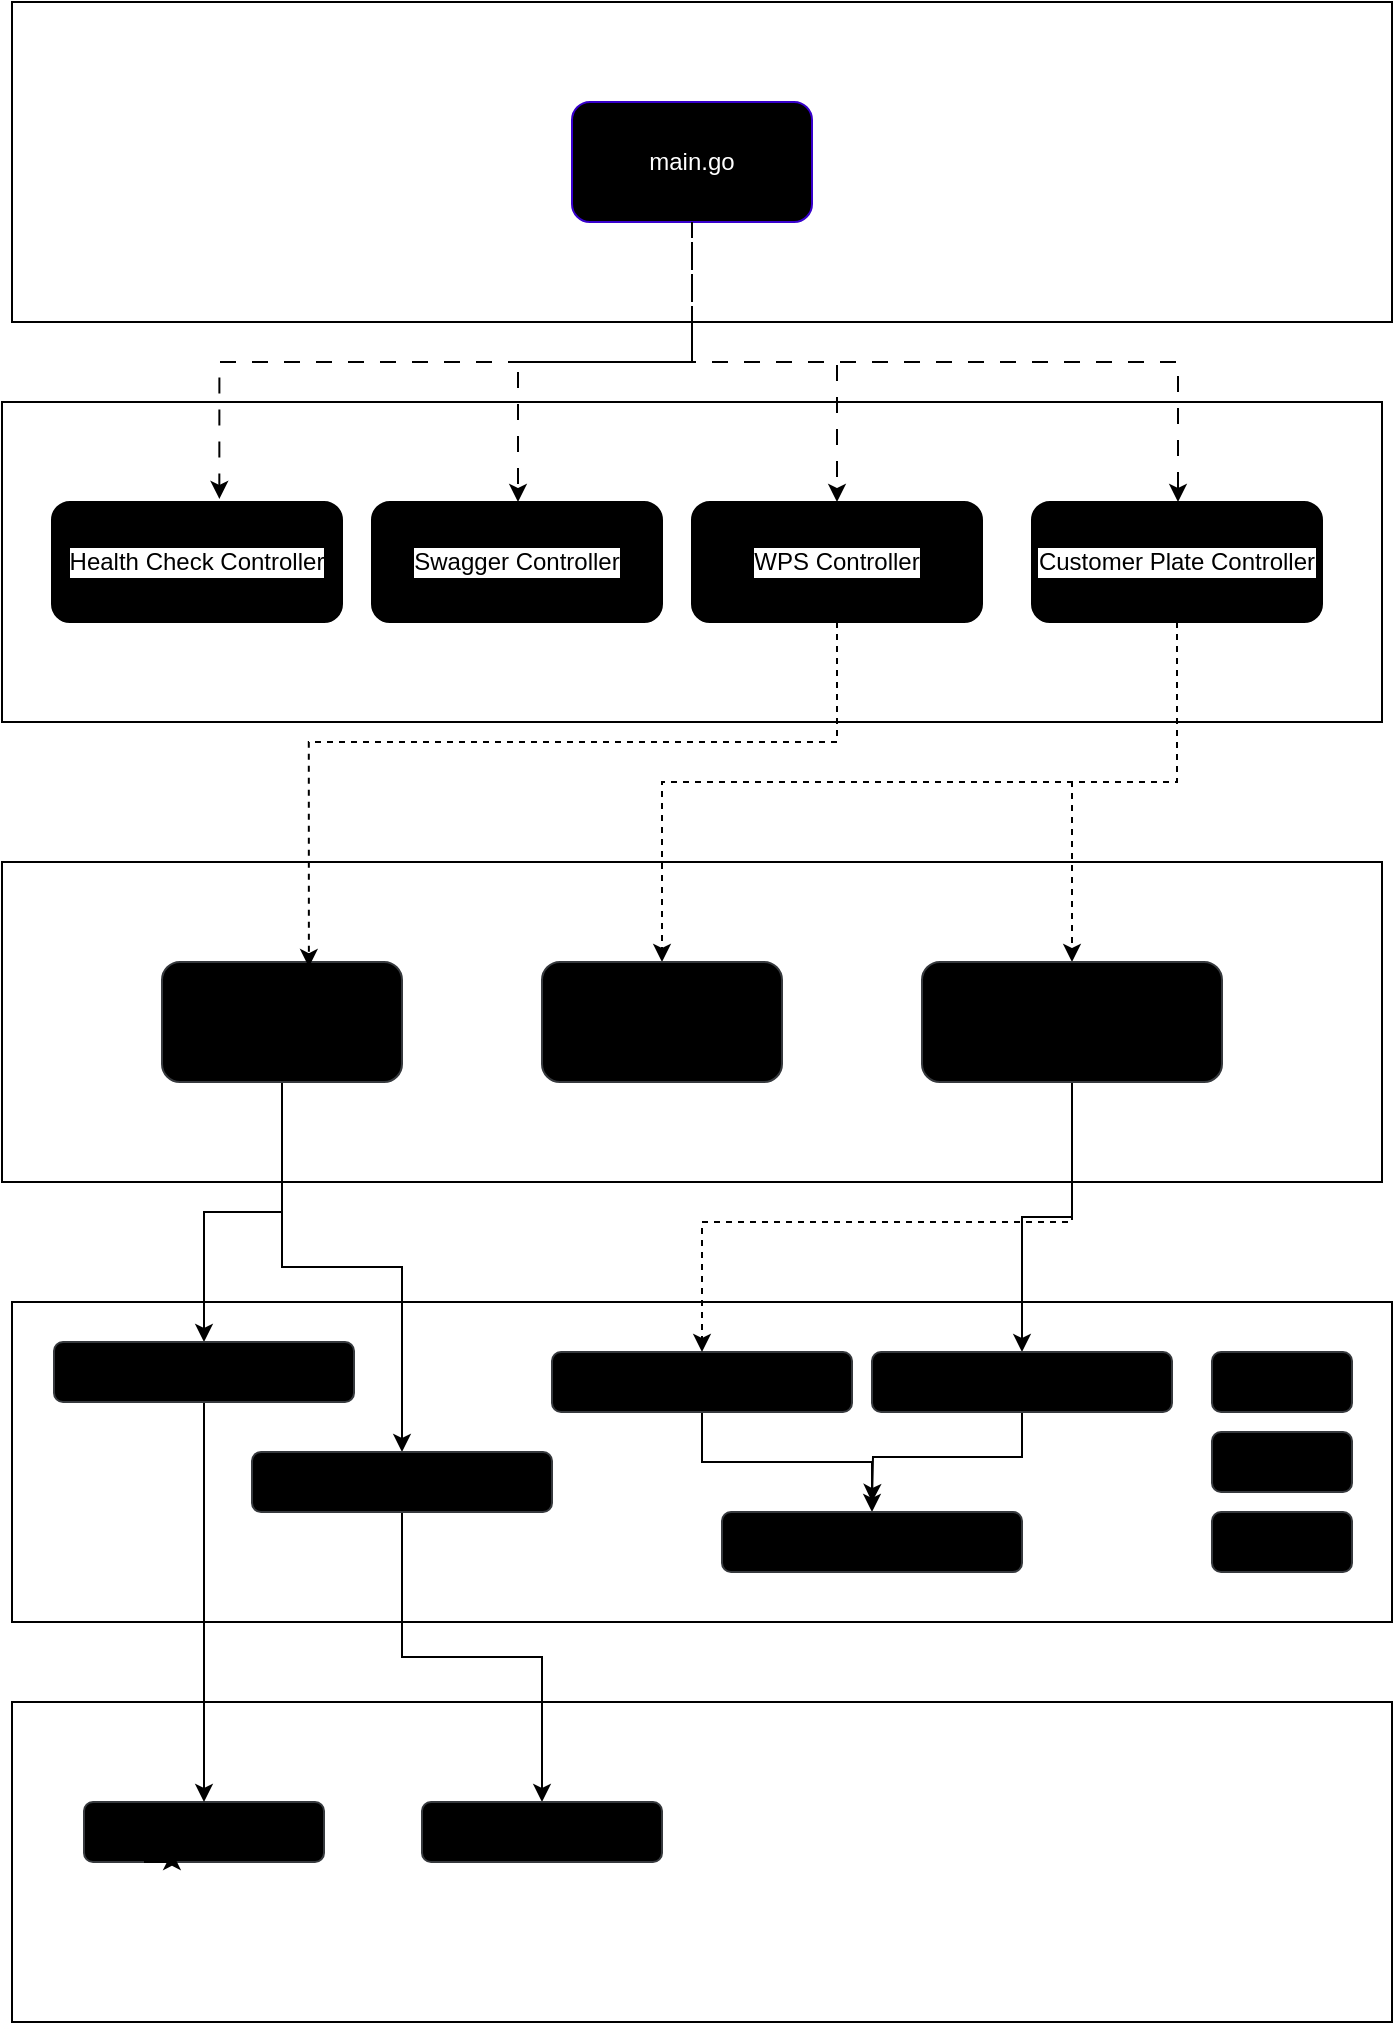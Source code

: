 <mxfile version="28.0.7">
  <diagram name="Página-1" id="waUbrjTIYsetLemBl0IZ">
    <mxGraphModel dx="3178" dy="1048" grid="1" gridSize="10" guides="1" tooltips="1" connect="1" arrows="1" fold="1" page="1" pageScale="1" pageWidth="827" pageHeight="1169" math="0" shadow="0">
      <root>
        <mxCell id="0" />
        <mxCell id="1" parent="0" />
        <mxCell id="kbPy-yKDQCEok55gv3gf-3" value="" style="rounded=0;whiteSpace=wrap;html=1;" vertex="1" parent="1">
          <mxGeometry x="50" y="890" width="690" height="160" as="geometry" />
        </mxCell>
        <mxCell id="JJniAq4o4vlROOEEkJB6-3" value="" style="rounded=0;whiteSpace=wrap;html=1;" parent="1" vertex="1">
          <mxGeometry x="45" y="440" width="690" height="160" as="geometry" />
        </mxCell>
        <mxCell id="kbPy-yKDQCEok55gv3gf-21" style="edgeStyle=orthogonalEdgeStyle;rounded=0;orthogonalLoop=1;jettySize=auto;html=1;dashed=1;strokeWidth=1;dashPattern=8 8;" edge="1" parent="1" source="JJniAq4o4vlROOEEkJB6-1" target="kbPy-yKDQCEok55gv3gf-7">
          <mxGeometry relative="1" as="geometry">
            <Array as="points">
              <mxPoint x="390" y="420" />
              <mxPoint x="303" y="420" />
            </Array>
          </mxGeometry>
        </mxCell>
        <mxCell id="JJniAq4o4vlROOEEkJB6-1" value="" style="rounded=0;whiteSpace=wrap;html=1;" parent="1" vertex="1">
          <mxGeometry x="50" y="240" width="690" height="160" as="geometry" />
        </mxCell>
        <mxCell id="kbPy-yKDQCEok55gv3gf-22" style="edgeStyle=orthogonalEdgeStyle;rounded=0;orthogonalLoop=1;jettySize=auto;html=1;dashed=1;strokeWidth=1;dashPattern=8 8;" edge="1" parent="1" source="JrhWDAN4cCi7IcUcyurz-1" target="kbPy-yKDQCEok55gv3gf-8">
          <mxGeometry relative="1" as="geometry" />
        </mxCell>
        <mxCell id="JrhWDAN4cCi7IcUcyurz-1" value="&lt;font style=&quot;&quot;&gt;main.go&lt;/font&gt;" style="rounded=1;whiteSpace=wrap;html=1;fillColor=light-dark(#000000,#000000);fontColor=light-dark(#FFFFFF,#CC99FF);strokeColor=light-dark(#3700CC,#CC99FF);" parent="1" vertex="1">
          <mxGeometry x="330" y="290" width="120" height="60" as="geometry" />
        </mxCell>
        <mxCell id="JJniAq4o4vlROOEEkJB6-4" value="&lt;font style=&quot;&quot;&gt;Health Check Controller&lt;/font&gt;" style="rounded=1;whiteSpace=wrap;html=1;fillColor=light-dark(#000000,#000000);strokeColor=light-dark(#000000,#66FF66);fontColor=light-dark(#000000,#33FF33);labelBackgroundColor=default;" parent="1" vertex="1">
          <mxGeometry x="70" y="490" width="145" height="60" as="geometry" />
        </mxCell>
        <mxCell id="kbPy-yKDQCEok55gv3gf-1" value="" style="rounded=0;whiteSpace=wrap;html=1;" vertex="1" parent="1">
          <mxGeometry x="45" y="670" width="690" height="160" as="geometry" />
        </mxCell>
        <mxCell id="kbPy-yKDQCEok55gv3gf-34" style="edgeStyle=orthogonalEdgeStyle;rounded=0;orthogonalLoop=1;jettySize=auto;html=1;" edge="1" parent="1" source="kbPy-yKDQCEok55gv3gf-2" target="kbPy-yKDQCEok55gv3gf-13">
          <mxGeometry relative="1" as="geometry" />
        </mxCell>
        <mxCell id="kbPy-yKDQCEok55gv3gf-40" style="edgeStyle=orthogonalEdgeStyle;rounded=0;orthogonalLoop=1;jettySize=auto;html=1;entryX=0.5;entryY=0;entryDx=0;entryDy=0;" edge="1" parent="1" source="kbPy-yKDQCEok55gv3gf-2" target="kbPy-yKDQCEok55gv3gf-14">
          <mxGeometry relative="1" as="geometry" />
        </mxCell>
        <mxCell id="kbPy-yKDQCEok55gv3gf-2" value="&lt;font style=&quot;&quot;&gt;WPS Service&lt;/font&gt;" style="rounded=1;whiteSpace=wrap;html=1;fillColor=light-dark(#000000,#000000);strokeColor=light-dark(#36393D,#FF8000);fontColor=light-dark(#000000,#FF8000);" vertex="1" parent="1">
          <mxGeometry x="125" y="720" width="120" height="60" as="geometry" />
        </mxCell>
        <mxCell id="kbPy-yKDQCEok55gv3gf-32" style="edgeStyle=orthogonalEdgeStyle;rounded=0;orthogonalLoop=1;jettySize=auto;html=1;" edge="1" parent="1" source="kbPy-yKDQCEok55gv3gf-4" target="kbPy-yKDQCEok55gv3gf-15">
          <mxGeometry relative="1" as="geometry" />
        </mxCell>
        <mxCell id="kbPy-yKDQCEok55gv3gf-4" value="&lt;font style=&quot;&quot;&gt;Parking Receipts Repo&lt;/font&gt;" style="rounded=1;whiteSpace=wrap;html=1;fillColor=light-dark(#000000,#000000);strokeColor=light-dark(#36393D,#FF00FF);fontColor=light-dark(#000000,#FF00FF);" vertex="1" parent="1">
          <mxGeometry x="320" y="915" width="150" height="30" as="geometry" />
        </mxCell>
        <mxCell id="kbPy-yKDQCEok55gv3gf-5" value="" style="rounded=0;whiteSpace=wrap;html=1;" vertex="1" parent="1">
          <mxGeometry x="50" y="1090" width="690" height="160" as="geometry" />
        </mxCell>
        <mxCell id="kbPy-yKDQCEok55gv3gf-6" value="&lt;font style=&quot;&quot;&gt;WPS API&lt;/font&gt;" style="rounded=1;whiteSpace=wrap;html=1;fillColor=light-dark(#000000,#000000);strokeColor=light-dark(#36393D,#33FFFF);fontColor=light-dark(#000000,#00FFFF);" vertex="1" parent="1">
          <mxGeometry x="86" y="1140" width="120" height="30" as="geometry" />
        </mxCell>
        <mxCell id="kbPy-yKDQCEok55gv3gf-7" value="&lt;font style=&quot;&quot;&gt;Swagger Controller&lt;/font&gt;" style="rounded=1;whiteSpace=wrap;html=1;fillColor=light-dark(#000000,#000000);strokeColor=light-dark(#000000,#66FF66);fontColor=light-dark(#000000,#33FF33);labelBackgroundColor=default;" vertex="1" parent="1">
          <mxGeometry x="230" y="490" width="145" height="60" as="geometry" />
        </mxCell>
        <mxCell id="kbPy-yKDQCEok55gv3gf-8" value="&lt;font style=&quot;&quot;&gt;WPS Controller&lt;/font&gt;" style="rounded=1;whiteSpace=wrap;html=1;fillColor=light-dark(#000000,#000000);strokeColor=light-dark(#000000,#66FF66);fontColor=light-dark(#000000,#33FF33);labelBackgroundColor=default;" vertex="1" parent="1">
          <mxGeometry x="390" y="490" width="145" height="60" as="geometry" />
        </mxCell>
        <mxCell id="kbPy-yKDQCEok55gv3gf-25" style="edgeStyle=orthogonalEdgeStyle;rounded=0;orthogonalLoop=1;jettySize=auto;html=1;dashed=1;" edge="1" parent="1" source="kbPy-yKDQCEok55gv3gf-9" target="kbPy-yKDQCEok55gv3gf-10">
          <mxGeometry relative="1" as="geometry">
            <Array as="points">
              <mxPoint x="633" y="630" />
              <mxPoint x="580" y="630" />
            </Array>
          </mxGeometry>
        </mxCell>
        <mxCell id="kbPy-yKDQCEok55gv3gf-26" style="edgeStyle=orthogonalEdgeStyle;rounded=0;orthogonalLoop=1;jettySize=auto;html=1;dashed=1;" edge="1" parent="1" source="kbPy-yKDQCEok55gv3gf-9" target="kbPy-yKDQCEok55gv3gf-11">
          <mxGeometry relative="1" as="geometry">
            <Array as="points">
              <mxPoint x="633" y="630" />
              <mxPoint x="375" y="630" />
            </Array>
          </mxGeometry>
        </mxCell>
        <mxCell id="kbPy-yKDQCEok55gv3gf-9" value="&lt;font style=&quot;&quot;&gt;Customer Plate Controller&lt;/font&gt;" style="rounded=1;whiteSpace=wrap;html=1;fillColor=light-dark(#000000,#000000);strokeColor=light-dark(#000000,#66FF66);fontColor=light-dark(#000000,#33FF33);labelBackgroundColor=default;" vertex="1" parent="1">
          <mxGeometry x="560" y="490" width="145" height="60" as="geometry" />
        </mxCell>
        <mxCell id="kbPy-yKDQCEok55gv3gf-30" style="edgeStyle=orthogonalEdgeStyle;rounded=0;orthogonalLoop=1;jettySize=auto;html=1;entryX=0.5;entryY=0;entryDx=0;entryDy=0;" edge="1" parent="1" source="kbPy-yKDQCEok55gv3gf-10" target="kbPy-yKDQCEok55gv3gf-12">
          <mxGeometry relative="1" as="geometry" />
        </mxCell>
        <mxCell id="kbPy-yKDQCEok55gv3gf-31" style="edgeStyle=orthogonalEdgeStyle;rounded=0;orthogonalLoop=1;jettySize=auto;html=1;dashed=1;" edge="1" parent="1" source="kbPy-yKDQCEok55gv3gf-10" target="kbPy-yKDQCEok55gv3gf-4">
          <mxGeometry relative="1" as="geometry">
            <Array as="points">
              <mxPoint x="580" y="850" />
              <mxPoint x="395" y="850" />
            </Array>
          </mxGeometry>
        </mxCell>
        <mxCell id="kbPy-yKDQCEok55gv3gf-10" value="&lt;font style=&quot;&quot;&gt;Customer Plate Service&lt;/font&gt;" style="rounded=1;whiteSpace=wrap;html=1;fillColor=light-dark(#000000,#000000);strokeColor=light-dark(#36393D,#FF8000);fontColor=light-dark(#000000,#FF8000);" vertex="1" parent="1">
          <mxGeometry x="505" y="720" width="150" height="60" as="geometry" />
        </mxCell>
        <mxCell id="kbPy-yKDQCEok55gv3gf-11" value="&lt;font style=&quot;&quot;&gt;Parking Pass Service&lt;/font&gt;" style="rounded=1;whiteSpace=wrap;html=1;fillColor=light-dark(#000000,#000000);strokeColor=light-dark(#36393D,#FF8000);fontColor=light-dark(#000000,#FF8000);" vertex="1" parent="1">
          <mxGeometry x="315" y="720" width="120" height="60" as="geometry" />
        </mxCell>
        <mxCell id="kbPy-yKDQCEok55gv3gf-48" style="edgeStyle=orthogonalEdgeStyle;rounded=0;orthogonalLoop=1;jettySize=auto;html=1;" edge="1" parent="1" source="kbPy-yKDQCEok55gv3gf-12">
          <mxGeometry relative="1" as="geometry">
            <mxPoint x="480" y="990" as="targetPoint" />
          </mxGeometry>
        </mxCell>
        <mxCell id="kbPy-yKDQCEok55gv3gf-12" value="&lt;font style=&quot;&quot;&gt;Customer Plate Repo&lt;/font&gt;" style="rounded=1;whiteSpace=wrap;html=1;fillColor=light-dark(#000000,#000000);strokeColor=light-dark(#36393D,#FF00FF);fontColor=light-dark(#000000,#FF00FF);" vertex="1" parent="1">
          <mxGeometry x="480" y="915" width="150" height="30" as="geometry" />
        </mxCell>
        <mxCell id="kbPy-yKDQCEok55gv3gf-39" style="edgeStyle=orthogonalEdgeStyle;rounded=0;orthogonalLoop=1;jettySize=auto;html=1;" edge="1" parent="1" source="kbPy-yKDQCEok55gv3gf-13" target="kbPy-yKDQCEok55gv3gf-6">
          <mxGeometry relative="1" as="geometry" />
        </mxCell>
        <mxCell id="kbPy-yKDQCEok55gv3gf-13" value="&lt;font style=&quot;&quot;&gt;WPS Provider&lt;/font&gt;" style="rounded=1;whiteSpace=wrap;html=1;fillColor=light-dark(#000000,#000000);strokeColor=light-dark(#36393D,#FF00FF);fontColor=light-dark(#000000,#FF00FF);" vertex="1" parent="1">
          <mxGeometry x="71" y="910" width="150" height="30" as="geometry" />
        </mxCell>
        <mxCell id="kbPy-yKDQCEok55gv3gf-37" style="edgeStyle=orthogonalEdgeStyle;rounded=0;orthogonalLoop=1;jettySize=auto;html=1;" edge="1" parent="1" source="kbPy-yKDQCEok55gv3gf-14" target="kbPy-yKDQCEok55gv3gf-19">
          <mxGeometry relative="1" as="geometry" />
        </mxCell>
        <mxCell id="kbPy-yKDQCEok55gv3gf-14" value="&lt;font style=&quot;&quot;&gt;Perto Provider&lt;/font&gt;" style="rounded=1;whiteSpace=wrap;html=1;fillColor=light-dark(#000000,#000000);strokeColor=light-dark(#36393D,#FF00FF);fontColor=light-dark(#000000,#FF00FF);" vertex="1" parent="1">
          <mxGeometry x="170" y="965" width="150" height="30" as="geometry" />
        </mxCell>
        <mxCell id="kbPy-yKDQCEok55gv3gf-15" value="&lt;font style=&quot;&quot;&gt;MongoDB&lt;/font&gt;" style="rounded=1;whiteSpace=wrap;html=1;fillColor=light-dark(#000000,#000000);strokeColor=light-dark(#36393D,#FF00FF);fontColor=light-dark(#000000,#FF00FF);" vertex="1" parent="1">
          <mxGeometry x="405" y="995" width="150" height="30" as="geometry" />
        </mxCell>
        <mxCell id="kbPy-yKDQCEok55gv3gf-16" value="&lt;font style=&quot;&quot;&gt;Config&lt;/font&gt;" style="rounded=1;whiteSpace=wrap;html=1;fillColor=light-dark(#000000,#000000);strokeColor=light-dark(#36393D,#FF00FF);fontColor=light-dark(#000000,#FF00FF);" vertex="1" parent="1">
          <mxGeometry x="650" y="915" width="70" height="30" as="geometry" />
        </mxCell>
        <mxCell id="kbPy-yKDQCEok55gv3gf-17" value="&lt;font style=&quot;&quot;&gt;Validators&lt;/font&gt;" style="rounded=1;whiteSpace=wrap;html=1;fillColor=light-dark(#000000,#000000);strokeColor=light-dark(#36393D,#FF00FF);fontColor=light-dark(#000000,#FF00FF);" vertex="1" parent="1">
          <mxGeometry x="650" y="955" width="70" height="30" as="geometry" />
        </mxCell>
        <mxCell id="kbPy-yKDQCEok55gv3gf-18" value="&lt;font style=&quot;&quot;&gt;Exceptions&lt;/font&gt;" style="rounded=1;whiteSpace=wrap;html=1;fillColor=light-dark(#000000,#000000);strokeColor=light-dark(#36393D,#FF00FF);fontColor=light-dark(#000000,#FF00FF);" vertex="1" parent="1">
          <mxGeometry x="650" y="995" width="70" height="30" as="geometry" />
        </mxCell>
        <mxCell id="kbPy-yKDQCEok55gv3gf-19" value="&lt;font style=&quot;&quot;&gt;Perto API&lt;/font&gt;" style="rounded=1;whiteSpace=wrap;html=1;fillColor=light-dark(#000000,#000000);strokeColor=light-dark(#36393D,#33FFFF);fontColor=light-dark(#000000,#00FFFF);" vertex="1" parent="1">
          <mxGeometry x="255" y="1140" width="120" height="30" as="geometry" />
        </mxCell>
        <mxCell id="kbPy-yKDQCEok55gv3gf-20" style="edgeStyle=orthogonalEdgeStyle;rounded=0;orthogonalLoop=1;jettySize=auto;html=1;entryX=0.577;entryY=-0.026;entryDx=0;entryDy=0;entryPerimeter=0;dashed=1;strokeWidth=1;dashPattern=8 8;" edge="1" parent="1" target="JJniAq4o4vlROOEEkJB6-4">
          <mxGeometry relative="1" as="geometry">
            <mxPoint x="390" y="360" as="sourcePoint" />
            <Array as="points">
              <mxPoint x="390" y="420" />
              <mxPoint x="154" y="420" />
            </Array>
          </mxGeometry>
        </mxCell>
        <mxCell id="kbPy-yKDQCEok55gv3gf-23" style="edgeStyle=orthogonalEdgeStyle;rounded=0;orthogonalLoop=1;jettySize=auto;html=1;dashed=1;strokeWidth=1;dashPattern=8 8;" edge="1" parent="1" source="JrhWDAN4cCi7IcUcyurz-1" target="kbPy-yKDQCEok55gv3gf-9">
          <mxGeometry relative="1" as="geometry">
            <Array as="points">
              <mxPoint x="390" y="420" />
              <mxPoint x="633" y="420" />
            </Array>
          </mxGeometry>
        </mxCell>
        <mxCell id="kbPy-yKDQCEok55gv3gf-24" style="edgeStyle=orthogonalEdgeStyle;rounded=0;orthogonalLoop=1;jettySize=auto;html=1;entryX=0.612;entryY=0.042;entryDx=0;entryDy=0;entryPerimeter=0;dashed=1;" edge="1" parent="1" source="kbPy-yKDQCEok55gv3gf-8" target="kbPy-yKDQCEok55gv3gf-2">
          <mxGeometry relative="1" as="geometry">
            <Array as="points">
              <mxPoint x="463" y="610" />
              <mxPoint x="198" y="610" />
            </Array>
          </mxGeometry>
        </mxCell>
        <mxCell id="kbPy-yKDQCEok55gv3gf-41" style="edgeStyle=orthogonalEdgeStyle;rounded=0;orthogonalLoop=1;jettySize=auto;html=1;exitX=0.25;exitY=1;exitDx=0;exitDy=0;entryX=0.367;entryY=0.833;entryDx=0;entryDy=0;entryPerimeter=0;" edge="1" parent="1" source="kbPy-yKDQCEok55gv3gf-6" target="kbPy-yKDQCEok55gv3gf-6">
          <mxGeometry relative="1" as="geometry" />
        </mxCell>
      </root>
    </mxGraphModel>
  </diagram>
</mxfile>
